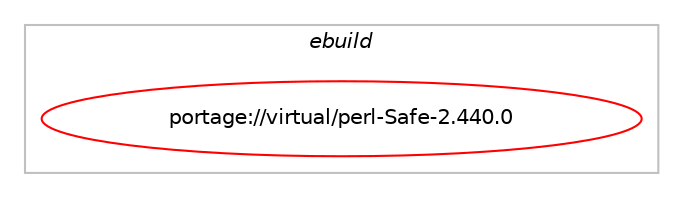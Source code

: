 digraph prolog {

# *************
# Graph options
# *************

newrank=true;
concentrate=true;
compound=true;
graph [rankdir=LR,fontname=Helvetica,fontsize=10,ranksep=1.5];#, ranksep=2.5, nodesep=0.2];
edge  [arrowhead=vee];
node  [fontname=Helvetica,fontsize=10];

# **********
# The ebuild
# **********

subgraph cluster_leftcol {
color=gray;
label=<<i>ebuild</i>>;
id [label="portage://virtual/perl-Safe-2.440.0", color=red, width=4, href="../virtual/perl-Safe-2.440.0.svg"];
}

# ****************
# The dependencies
# ****************

subgraph cluster_midcol {
color=gray;
label=<<i>dependencies</i>>;
subgraph cluster_compile {
fillcolor="#eeeeee";
style=filled;
label=<<i>compile</i>>;
}
subgraph cluster_compileandrun {
fillcolor="#eeeeee";
style=filled;
label=<<i>compile and run</i>>;
}
subgraph cluster_run {
fillcolor="#eeeeee";
style=filled;
label=<<i>run</i>>;
# *** BEGIN UNKNOWN DEPENDENCY TYPE (TODO) ***
# id -> equal(any_of_group([package_dependency(portage://virtual/perl-Safe-2.440.0,run,no,dev-lang,perl,equal,[5.38*,,,5.38*],[],[]),package_dependency(portage://virtual/perl-Safe-2.440.0,run,no,perl-core,Safe,tilde,[2.440.0,,,2.440.0],[],[])]))
# *** END UNKNOWN DEPENDENCY TYPE (TODO) ***

# *** BEGIN UNKNOWN DEPENDENCY TYPE (TODO) ***
# id -> equal(package_dependency(portage://virtual/perl-Safe-2.440.0,run,no,dev-lang,perl,none,[,,],any_same_slot,[]))
# *** END UNKNOWN DEPENDENCY TYPE (TODO) ***

# *** BEGIN UNKNOWN DEPENDENCY TYPE (TODO) ***
# id -> equal(package_dependency(portage://virtual/perl-Safe-2.440.0,run,weak,perl-core,Safe,greater,[2.440.0,,-r999,2.440.0-r999],[],[]))
# *** END UNKNOWN DEPENDENCY TYPE (TODO) ***

# *** BEGIN UNKNOWN DEPENDENCY TYPE (TODO) ***
# id -> equal(package_dependency(portage://virtual/perl-Safe-2.440.0,run,weak,perl-core,Safe,smaller,[2.440.0,,,2.440.0],[],[]))
# *** END UNKNOWN DEPENDENCY TYPE (TODO) ***

}
}

# **************
# The candidates
# **************

subgraph cluster_choices {
rank=same;
color=gray;
label=<<i>candidates</i>>;

}

}
